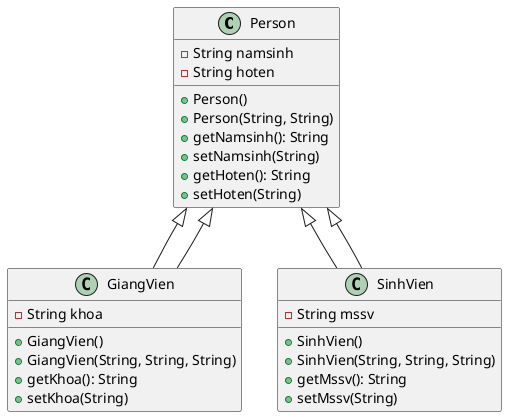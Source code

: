 @startuml
class Person {
    - String namsinh
    - String hoten
    + Person()
    + Person(String, String)
    + getNamsinh(): String
    + setNamsinh(String)
    + getHoten(): String
    + setHoten(String)
}

class GiangVien extends Person {
    - String khoa
    + GiangVien()
    + GiangVien(String, String, String)
    + getKhoa(): String
    + setKhoa(String)
}

class SinhVien extends Person {
    - String mssv
    + SinhVien()
    + SinhVien(String, String, String)
    + getMssv(): String
    + setMssv(String)
}

Person <|-- GiangVien
Person <|-- SinhVien
@enduml
